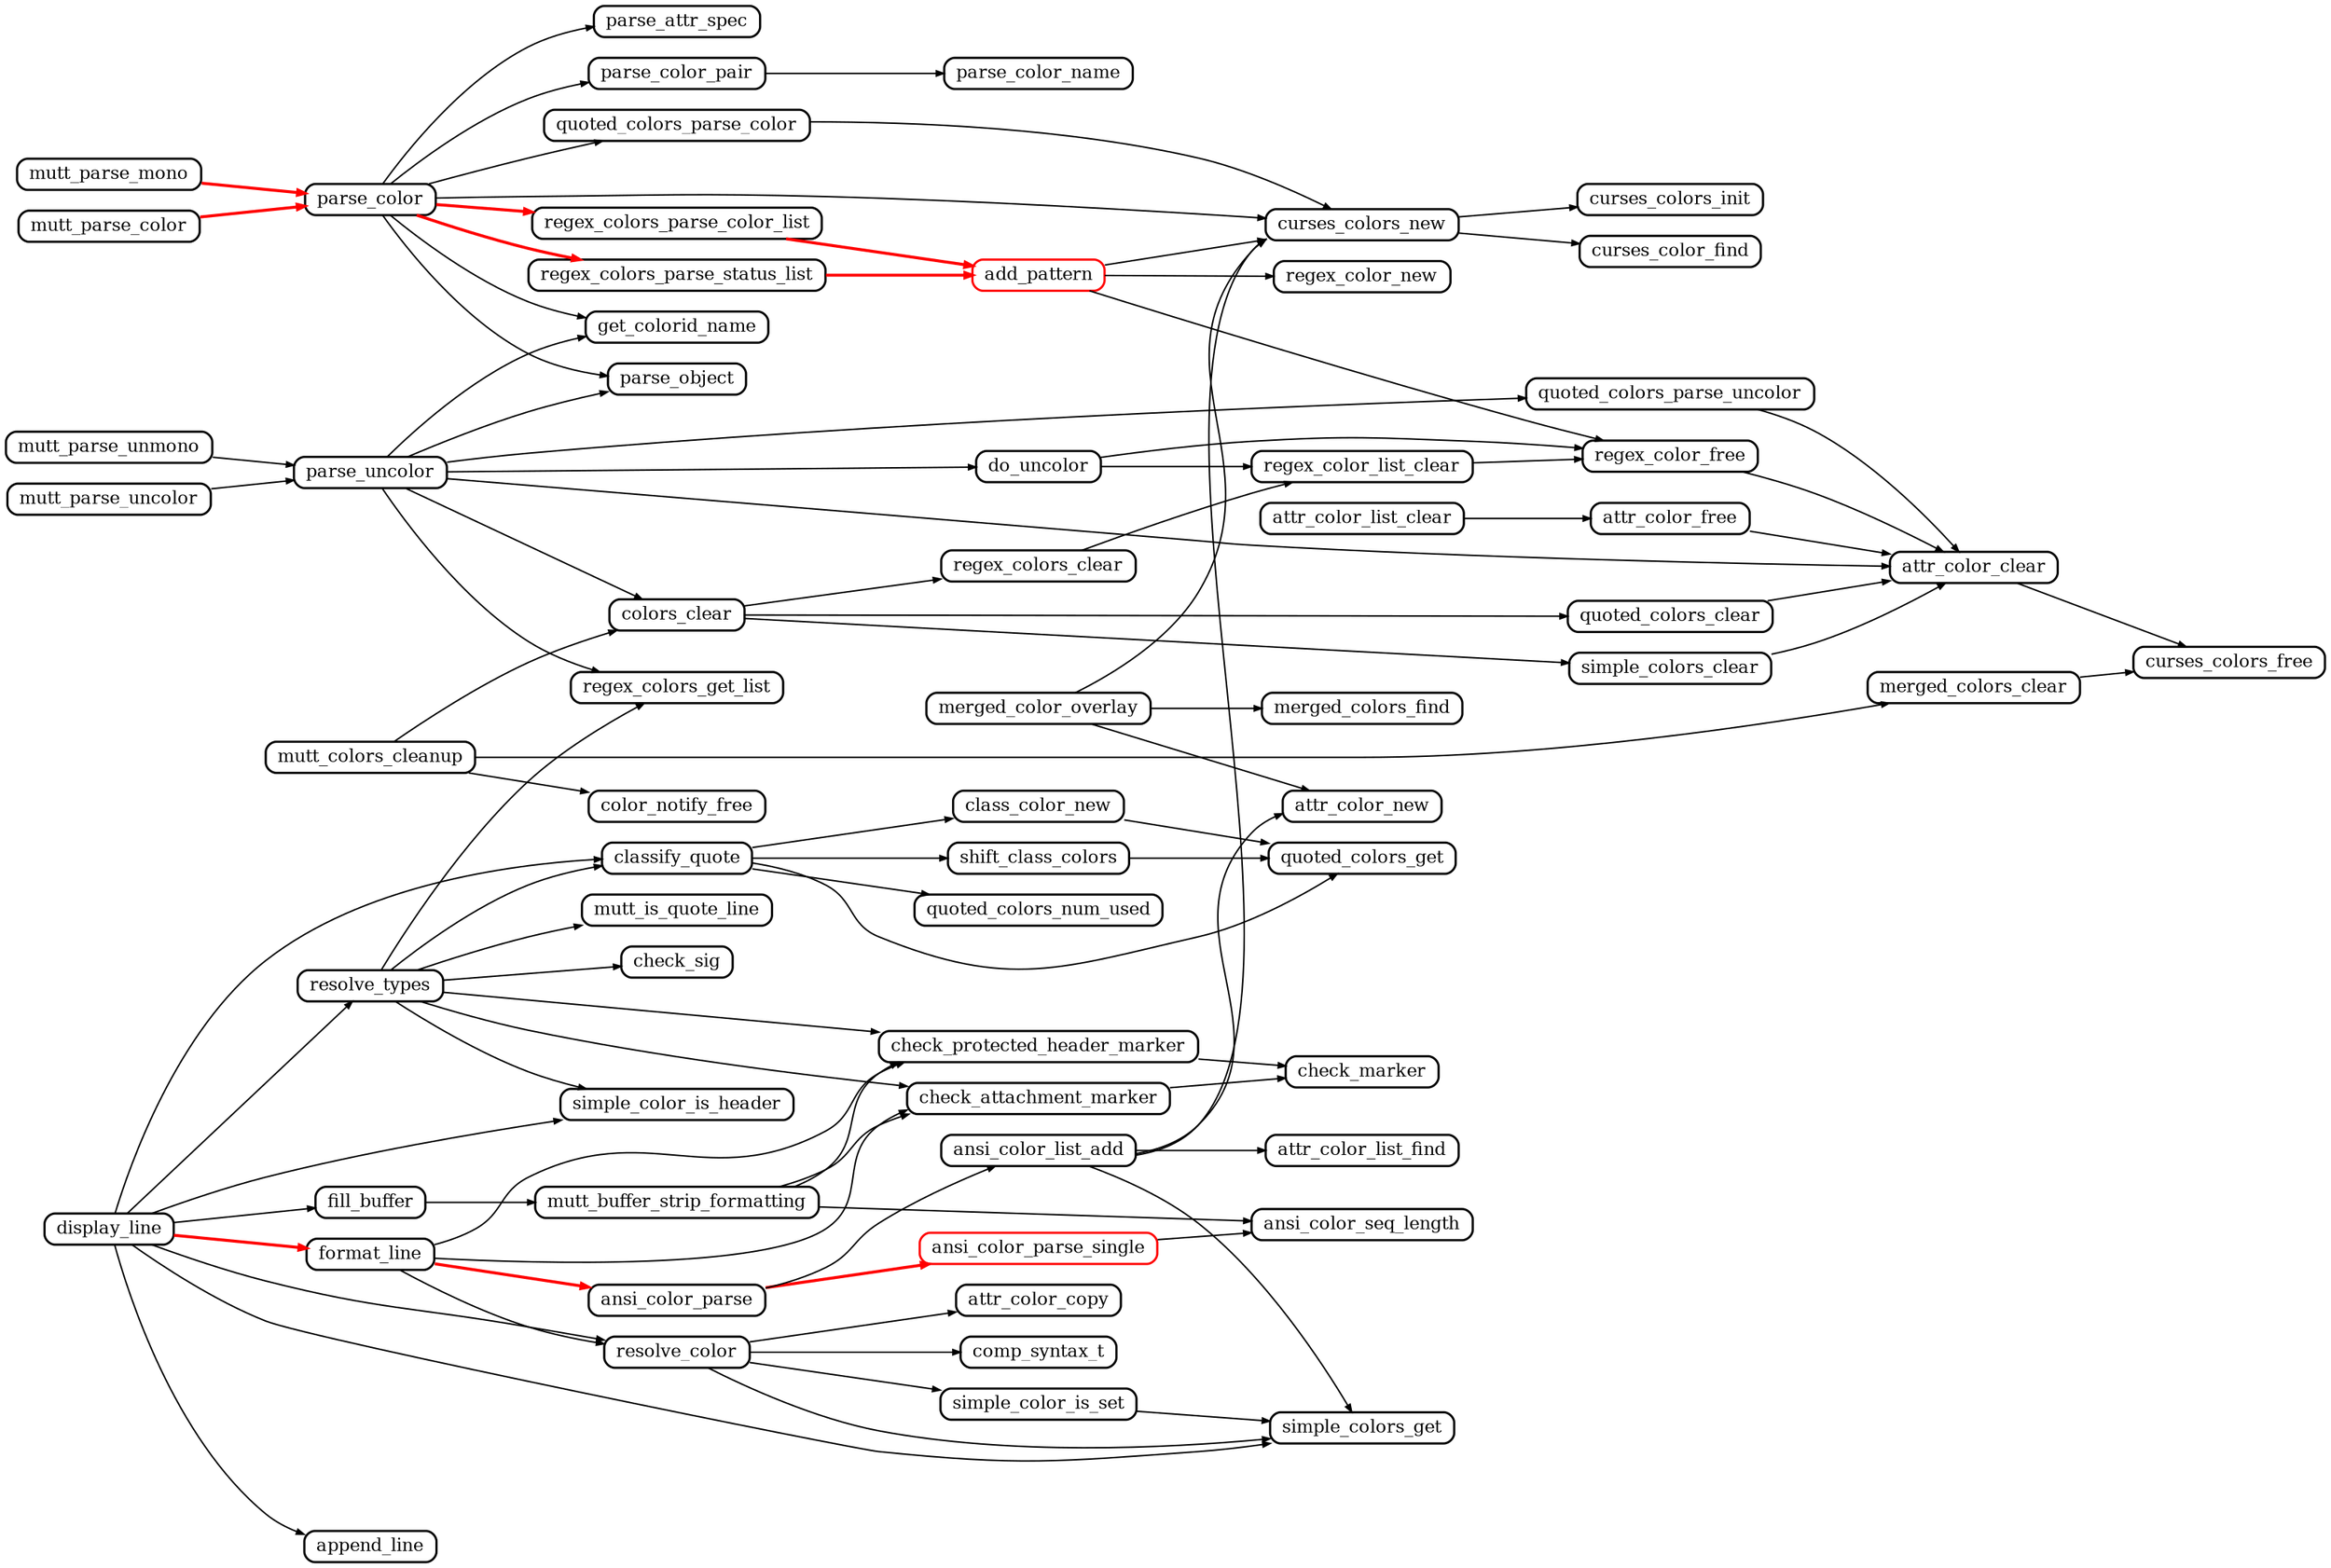 digraph callgraph {
	graph [
		rankdir="LR"
		nodesep="0.2"
		ranksep="0.5"
		compound="true"
	]

	node [
		shape="box"
		fontsize="12"
		fillcolor="#ffffff"
		style="rounded,filled"
		height="0.2"
		penwidth="1.5"
		color="black"
	]

	edge [
		penwidth="1.0"
		arrowsize="0.5"
	]

	// config users
	node [ color="#ff0000" ]
	add_pattern
	ansi_color_parse_single

	node [ color="#000000" ]

	// call stack to config users
	edge [ color="#ff0000" penwidth="2.0" ]
	regex_colors_parse_color_list -> add_pattern
	regex_colors_parse_status_list -> add_pattern
	parse_color -> regex_colors_parse_color_list
	parse_color -> regex_colors_parse_status_list
	mutt_parse_color -> parse_color
	mutt_parse_mono -> parse_color

	ansi_color_parse -> ansi_color_parse_single
	format_line -> ansi_color_parse
	display_line -> format_line

	edge [ color="#000000" penwidth="1.0" ]
	add_pattern -> curses_colors_new
	add_pattern -> regex_color_free
	add_pattern -> regex_color_new
	ansi_color_list_add -> attr_color_list_find
	ansi_color_list_add -> attr_color_new
	ansi_color_list_add -> curses_colors_new
	ansi_color_list_add -> simple_colors_get
	ansi_color_parse -> ansi_color_list_add
	ansi_color_parse_single -> ansi_color_seq_length
	attr_color_clear -> curses_colors_free
	attr_color_free -> attr_color_clear
	attr_color_list_clear -> attr_color_free
	check_attachment_marker -> check_marker
	check_protected_header_marker -> check_marker
	classify_quote -> class_color_new
	classify_quote -> quoted_colors_get
	classify_quote -> quoted_colors_num_used
	classify_quote -> shift_class_colors
	class_color_new -> quoted_colors_get
	colors_clear -> quoted_colors_clear
	colors_clear -> regex_colors_clear
	colors_clear -> simple_colors_clear
	curses_colors_new -> curses_colors_init
	curses_colors_new -> curses_color_find
	display_line -> append_line
	display_line -> classify_quote
	display_line -> fill_buffer
	display_line -> resolve_color
	display_line -> resolve_types
	display_line -> simple_colors_get
	display_line -> simple_color_is_header
	do_uncolor -> regex_color_free
	do_uncolor -> regex_color_list_clear
	fill_buffer -> mutt_buffer_strip_formatting
	format_line -> check_attachment_marker
	format_line -> check_protected_header_marker
	format_line -> resolve_color
	merged_colors_clear -> curses_colors_free
	merged_color_overlay -> attr_color_new
	merged_color_overlay -> curses_colors_new
	merged_color_overlay -> merged_colors_find
	mutt_buffer_strip_formatting -> ansi_color_seq_length
	mutt_buffer_strip_formatting -> check_attachment_marker
	mutt_buffer_strip_formatting -> check_protected_header_marker
	mutt_colors_cleanup -> colors_clear
	mutt_colors_cleanup -> color_notify_free
	mutt_colors_cleanup -> merged_colors_clear
	mutt_parse_uncolor -> parse_uncolor
	mutt_parse_unmono -> parse_uncolor
	parse_color -> curses_colors_new
	parse_color -> get_colorid_name
	parse_color -> parse_attr_spec
	parse_color -> parse_color_pair
	parse_color -> parse_object
	parse_color -> quoted_colors_parse_color
	parse_color_pair -> parse_color_name
	parse_uncolor -> attr_color_clear
	parse_uncolor -> colors_clear
	parse_uncolor -> do_uncolor
	parse_uncolor -> get_colorid_name
	parse_uncolor -> parse_object
	parse_uncolor -> quoted_colors_parse_uncolor
	parse_uncolor -> regex_colors_get_list
	quoted_colors_clear -> attr_color_clear
	quoted_colors_parse_color -> curses_colors_new
	quoted_colors_parse_uncolor -> attr_color_clear
	regex_colors_clear -> regex_color_list_clear
	regex_color_free -> attr_color_clear
	regex_color_list_clear -> regex_color_free
	resolve_color -> attr_color_copy
	resolve_color -> comp_syntax_t
	resolve_color -> simple_colors_get
	resolve_color -> simple_color_is_set
	resolve_types -> check_attachment_marker
	resolve_types -> check_protected_header_marker
	resolve_types -> check_sig
	resolve_types -> classify_quote
	resolve_types -> mutt_is_quote_line
	resolve_types -> regex_colors_get_list
	resolve_types -> simple_color_is_header
	shift_class_colors -> quoted_colors_get
	simple_colors_clear -> attr_color_clear
	simple_color_is_set -> simple_colors_get

}

